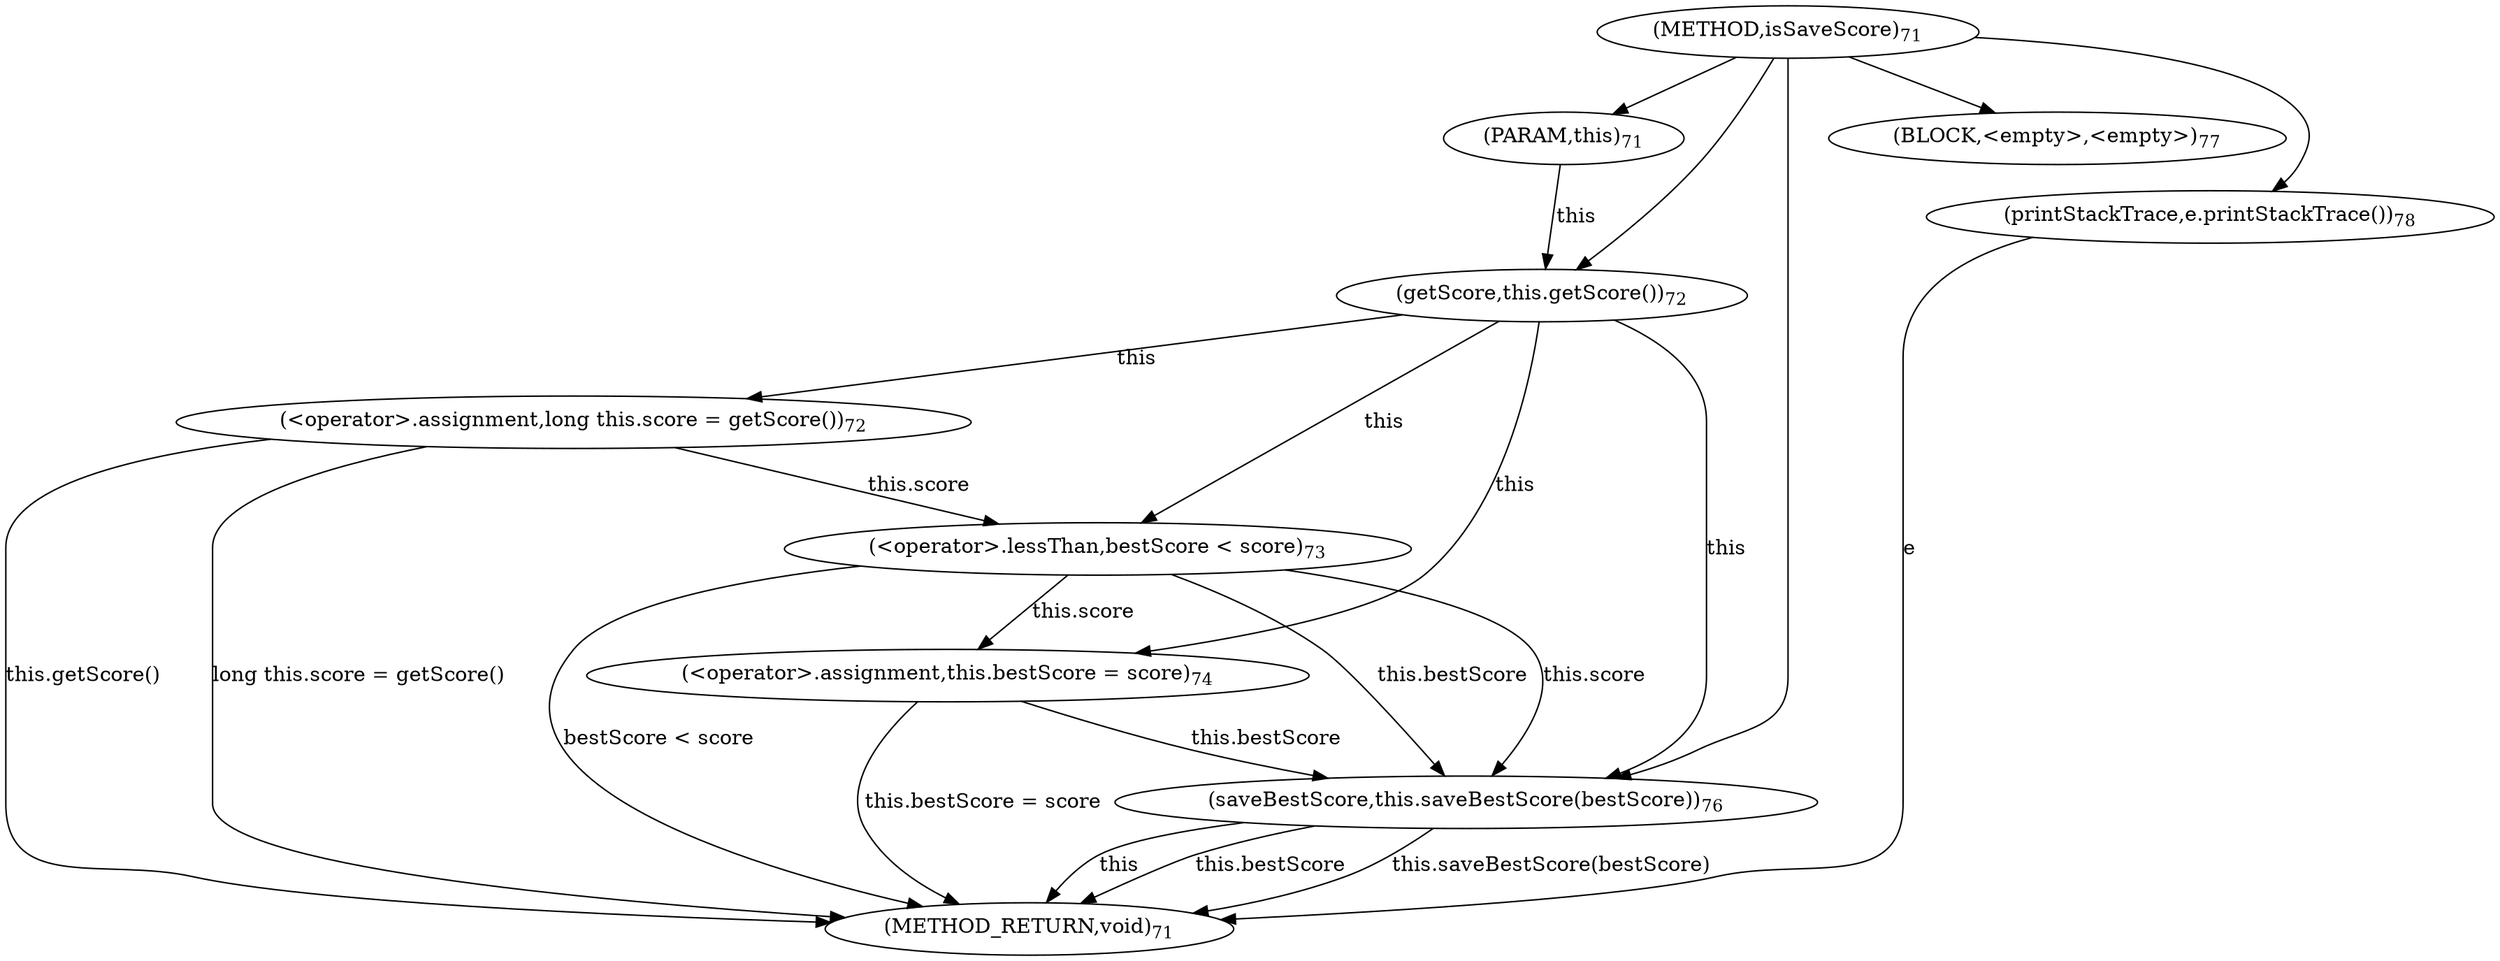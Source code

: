digraph "isSaveScore" {  
"185" [label = <(METHOD,isSaveScore)<SUB>71</SUB>> ]
"219" [label = <(METHOD_RETURN,void)<SUB>71</SUB>> ]
"4" [label = <(PARAM,this)<SUB>71</SUB>> ]
"187" [label = <(&lt;operator&gt;.assignment,long this.score = getScore())<SUB>72</SUB>> ]
"187" [label = <(&lt;operator&gt;.assignment,long this.score = getScore())<SUB>72</SUB>> ]
"187" [label = <(&lt;operator&gt;.assignment,long this.score = getScore())<SUB>72</SUB>> ]
"193" [label = <(&lt;operator&gt;.lessThan,bestScore &lt; score)<SUB>73</SUB>> ]
"200" [label = <(&lt;operator&gt;.assignment,this.bestScore = score)<SUB>74</SUB>> ]
"191" [label = <(getScore,this.getScore())<SUB>72</SUB>> ]
"193" [label = <(&lt;operator&gt;.lessThan,bestScore &lt; score)<SUB>73</SUB>> ]
"193" [label = <(&lt;operator&gt;.lessThan,bestScore &lt; score)<SUB>73</SUB>> ]
"200" [label = <(&lt;operator&gt;.assignment,this.bestScore = score)<SUB>74</SUB>> ]
"200" [label = <(&lt;operator&gt;.assignment,this.bestScore = score)<SUB>74</SUB>> ]
"209" [label = <(saveBestScore,this.saveBestScore(bestScore))<SUB>76</SUB>> ]
"214" [label = <(BLOCK,&lt;empty&gt;,&lt;empty&gt;)<SUB>77</SUB>> ]
"209" [label = <(saveBestScore,this.saveBestScore(bestScore))<SUB>76</SUB>> ]
"209" [label = <(saveBestScore,this.saveBestScore(bestScore))<SUB>76</SUB>> ]
"215" [label = <(printStackTrace,e.printStackTrace())<SUB>78</SUB>> ]
"215" [label = <(printStackTrace,e.printStackTrace())<SUB>78</SUB>> ]
  "187" -> "219"  [ label = "this.getScore()"] 
  "187" -> "219"  [ label = "long this.score = getScore()"] 
  "193" -> "219"  [ label = "bestScore &lt; score"] 
  "200" -> "219"  [ label = "this.bestScore = score"] 
  "209" -> "219"  [ label = "this"] 
  "209" -> "219"  [ label = "this.bestScore"] 
  "209" -> "219"  [ label = "this.saveBestScore(bestScore)"] 
  "215" -> "219"  [ label = "e"] 
  "185" -> "4" 
  "191" -> "187"  [ label = "this"] 
  "191" -> "200"  [ label = "this"] 
  "193" -> "200"  [ label = "this.score"] 
  "4" -> "191"  [ label = "this"] 
  "185" -> "191" 
  "191" -> "193"  [ label = "this"] 
  "187" -> "193"  [ label = "this.score"] 
  "185" -> "214" 
  "191" -> "209"  [ label = "this"] 
  "193" -> "209"  [ label = "this.bestScore"] 
  "193" -> "209"  [ label = "this.score"] 
  "200" -> "209"  [ label = "this.bestScore"] 
  "185" -> "209" 
  "185" -> "215" 
}
